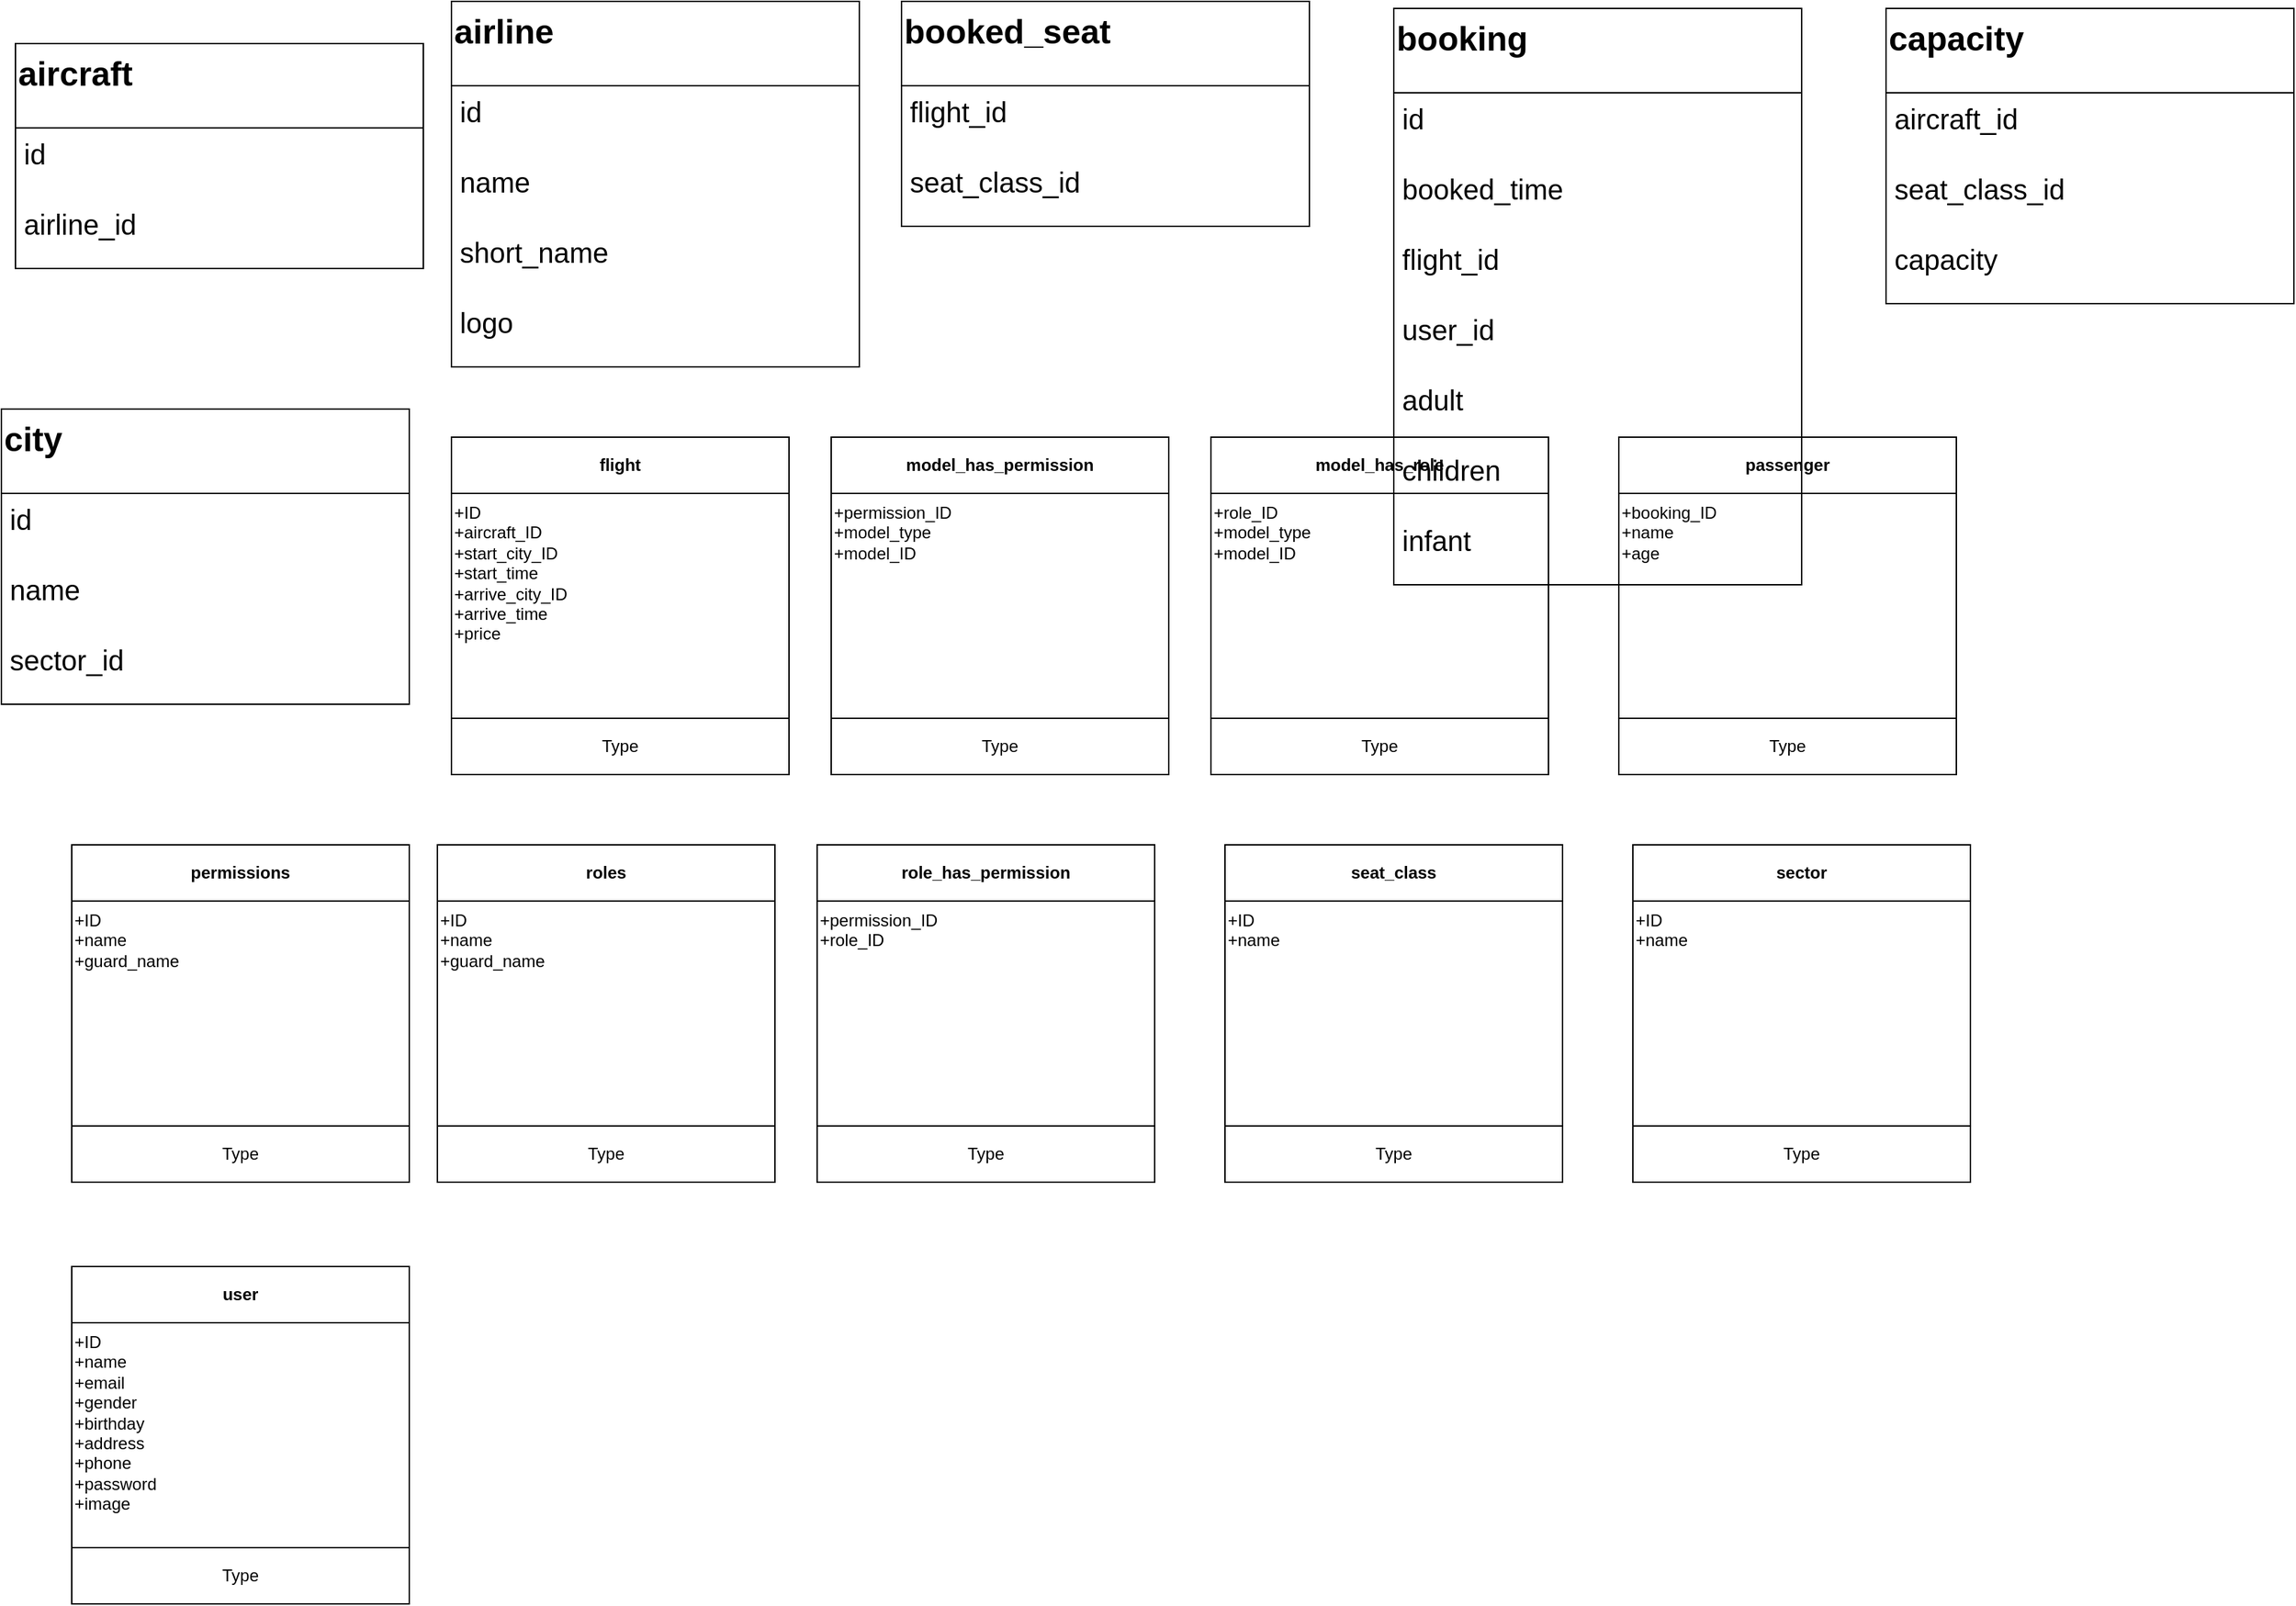 <mxfile version="14.7.4" type="github">
  <diagram id="SoRXDnjwO3ZmQfN1C3io" name="Page-1">
    <mxGraphModel dx="1929" dy="1149" grid="1" gridSize="10" guides="1" tooltips="1" connect="1" arrows="1" fold="1" page="1" pageScale="1" pageWidth="850" pageHeight="1100" math="0" shadow="0">
      <root>
        <mxCell id="0" />
        <mxCell id="1" parent="0" />
        <mxCell id="cjGhIyGhjkN-l4axuEIg-77" value="" style="whiteSpace=wrap;html=1;aspect=fixed;" vertex="1" parent="1">
          <mxGeometry x="930" y="360" width="240" height="240" as="geometry" />
        </mxCell>
        <mxCell id="cjGhIyGhjkN-l4axuEIg-78" value="model_has_role" style="text;html=1;fillColor=none;align=center;verticalAlign=middle;whiteSpace=wrap;rounded=0;fontStyle=1;strokeColor=#000000;" vertex="1" parent="1">
          <mxGeometry x="930" y="360" width="240" height="40" as="geometry" />
        </mxCell>
        <mxCell id="cjGhIyGhjkN-l4axuEIg-79" value="&lt;div&gt;+role_ID&lt;/div&gt;&lt;div&gt;+model_type&lt;/div&gt;&lt;div&gt;+model_ID&lt;br&gt;&lt;/div&gt;" style="text;html=1;strokeColor=none;fillColor=none;align=left;verticalAlign=top;whiteSpace=wrap;rounded=0;" vertex="1" parent="1">
          <mxGeometry x="930" y="400" width="240" height="160" as="geometry" />
        </mxCell>
        <mxCell id="cjGhIyGhjkN-l4axuEIg-80" value="&lt;div&gt;Type&lt;/div&gt;" style="text;html=1;fillColor=none;align=center;verticalAlign=middle;whiteSpace=wrap;rounded=0;strokeColor=#000000;" vertex="1" parent="1">
          <mxGeometry x="930" y="560" width="240" height="40" as="geometry" />
        </mxCell>
        <mxCell id="cjGhIyGhjkN-l4axuEIg-97" value="" style="whiteSpace=wrap;html=1;aspect=fixed;" vertex="1" parent="1">
          <mxGeometry x="390" y="360" width="240" height="240" as="geometry" />
        </mxCell>
        <mxCell id="cjGhIyGhjkN-l4axuEIg-98" value="flight" style="text;html=1;fillColor=none;align=center;verticalAlign=middle;whiteSpace=wrap;rounded=0;fontStyle=1;strokeColor=#000000;" vertex="1" parent="1">
          <mxGeometry x="390" y="360" width="240" height="40" as="geometry" />
        </mxCell>
        <mxCell id="cjGhIyGhjkN-l4axuEIg-99" value="&lt;div&gt;+ID&lt;/div&gt;&lt;div&gt;+aircraft_ID&lt;/div&gt;&lt;div&gt;+start_city_ID&lt;/div&gt;&lt;div&gt;+start_time&lt;/div&gt;&lt;div&gt;+arrive_city_ID&lt;/div&gt;&lt;div&gt;+arrive_time&lt;/div&gt;&lt;div&gt;+price&lt;br&gt;&lt;/div&gt;" style="text;html=1;strokeColor=none;fillColor=none;align=left;verticalAlign=top;whiteSpace=wrap;rounded=0;" vertex="1" parent="1">
          <mxGeometry x="390" y="400" width="240" height="160" as="geometry" />
        </mxCell>
        <mxCell id="cjGhIyGhjkN-l4axuEIg-100" value="&lt;div&gt;Type&lt;/div&gt;" style="text;html=1;fillColor=none;align=center;verticalAlign=middle;whiteSpace=wrap;rounded=0;strokeColor=#000000;" vertex="1" parent="1">
          <mxGeometry x="390" y="560" width="240" height="40" as="geometry" />
        </mxCell>
        <mxCell id="cjGhIyGhjkN-l4axuEIg-101" value="" style="whiteSpace=wrap;html=1;aspect=fixed;" vertex="1" parent="1">
          <mxGeometry x="660" y="360" width="240" height="240" as="geometry" />
        </mxCell>
        <mxCell id="cjGhIyGhjkN-l4axuEIg-102" value="model_has_permission" style="text;html=1;fillColor=none;align=center;verticalAlign=middle;whiteSpace=wrap;rounded=0;fontStyle=1;strokeColor=#000000;" vertex="1" parent="1">
          <mxGeometry x="660" y="360" width="240" height="40" as="geometry" />
        </mxCell>
        <mxCell id="cjGhIyGhjkN-l4axuEIg-103" value="&lt;div&gt;+permission_ID&lt;/div&gt;&lt;div&gt;+model_type&lt;/div&gt;&lt;div&gt;+model_ID&lt;br&gt;&lt;/div&gt;" style="text;html=1;strokeColor=none;fillColor=none;align=left;verticalAlign=top;whiteSpace=wrap;rounded=0;" vertex="1" parent="1">
          <mxGeometry x="660" y="400" width="240" height="160" as="geometry" />
        </mxCell>
        <mxCell id="cjGhIyGhjkN-l4axuEIg-104" value="&lt;div&gt;Type&lt;/div&gt;" style="text;html=1;fillColor=none;align=center;verticalAlign=middle;whiteSpace=wrap;rounded=0;strokeColor=#000000;" vertex="1" parent="1">
          <mxGeometry x="660" y="560" width="240" height="40" as="geometry" />
        </mxCell>
        <mxCell id="cjGhIyGhjkN-l4axuEIg-105" value="" style="whiteSpace=wrap;html=1;aspect=fixed;" vertex="1" parent="1">
          <mxGeometry x="1220" y="360" width="240" height="240" as="geometry" />
        </mxCell>
        <mxCell id="cjGhIyGhjkN-l4axuEIg-106" value="passenger" style="text;html=1;fillColor=none;align=center;verticalAlign=middle;whiteSpace=wrap;rounded=0;fontStyle=1;strokeColor=#000000;" vertex="1" parent="1">
          <mxGeometry x="1220" y="360" width="240" height="40" as="geometry" />
        </mxCell>
        <mxCell id="cjGhIyGhjkN-l4axuEIg-107" value="&lt;div&gt;+booking_ID&lt;/div&gt;&lt;div&gt;+name&lt;/div&gt;&lt;div&gt;+age&lt;/div&gt;" style="text;html=1;strokeColor=none;fillColor=none;align=left;verticalAlign=top;whiteSpace=wrap;rounded=0;" vertex="1" parent="1">
          <mxGeometry x="1220" y="400" width="240" height="160" as="geometry" />
        </mxCell>
        <mxCell id="cjGhIyGhjkN-l4axuEIg-108" value="&lt;div&gt;Type&lt;/div&gt;" style="text;html=1;fillColor=none;align=center;verticalAlign=middle;whiteSpace=wrap;rounded=0;strokeColor=#000000;" vertex="1" parent="1">
          <mxGeometry x="1220" y="560" width="240" height="40" as="geometry" />
        </mxCell>
        <mxCell id="cjGhIyGhjkN-l4axuEIg-109" value="" style="whiteSpace=wrap;html=1;aspect=fixed;" vertex="1" parent="1">
          <mxGeometry x="120" y="650" width="240" height="240" as="geometry" />
        </mxCell>
        <mxCell id="cjGhIyGhjkN-l4axuEIg-110" value="permissions" style="text;html=1;fillColor=none;align=center;verticalAlign=middle;whiteSpace=wrap;rounded=0;fontStyle=1;strokeColor=#000000;" vertex="1" parent="1">
          <mxGeometry x="120" y="650" width="240" height="40" as="geometry" />
        </mxCell>
        <mxCell id="cjGhIyGhjkN-l4axuEIg-111" value="&lt;div&gt;+ID&lt;/div&gt;&lt;div&gt;+name&lt;/div&gt;&lt;div&gt;+guard_name&lt;/div&gt;" style="text;html=1;strokeColor=none;fillColor=none;align=left;verticalAlign=top;whiteSpace=wrap;rounded=0;" vertex="1" parent="1">
          <mxGeometry x="120" y="690" width="240" height="160" as="geometry" />
        </mxCell>
        <mxCell id="cjGhIyGhjkN-l4axuEIg-112" value="&lt;div&gt;Type&lt;/div&gt;" style="text;html=1;fillColor=none;align=center;verticalAlign=middle;whiteSpace=wrap;rounded=0;strokeColor=#000000;" vertex="1" parent="1">
          <mxGeometry x="120" y="850" width="240" height="40" as="geometry" />
        </mxCell>
        <mxCell id="cjGhIyGhjkN-l4axuEIg-113" value="" style="whiteSpace=wrap;html=1;aspect=fixed;" vertex="1" parent="1">
          <mxGeometry x="380" y="650" width="240" height="240" as="geometry" />
        </mxCell>
        <mxCell id="cjGhIyGhjkN-l4axuEIg-114" value="roles" style="text;html=1;fillColor=none;align=center;verticalAlign=middle;whiteSpace=wrap;rounded=0;fontStyle=1;strokeColor=#000000;" vertex="1" parent="1">
          <mxGeometry x="380" y="650" width="240" height="40" as="geometry" />
        </mxCell>
        <mxCell id="cjGhIyGhjkN-l4axuEIg-115" value="&lt;div&gt;+ID&lt;/div&gt;&lt;div&gt;+name&lt;/div&gt;&lt;div&gt;+guard_name&lt;br&gt;&lt;/div&gt;" style="text;html=1;strokeColor=none;fillColor=none;align=left;verticalAlign=top;whiteSpace=wrap;rounded=0;" vertex="1" parent="1">
          <mxGeometry x="380" y="690" width="240" height="160" as="geometry" />
        </mxCell>
        <mxCell id="cjGhIyGhjkN-l4axuEIg-116" value="&lt;div&gt;Type&lt;/div&gt;" style="text;html=1;fillColor=none;align=center;verticalAlign=middle;whiteSpace=wrap;rounded=0;strokeColor=#000000;" vertex="1" parent="1">
          <mxGeometry x="380" y="850" width="240" height="40" as="geometry" />
        </mxCell>
        <mxCell id="cjGhIyGhjkN-l4axuEIg-117" value="" style="whiteSpace=wrap;html=1;aspect=fixed;" vertex="1" parent="1">
          <mxGeometry x="650" y="650" width="240" height="240" as="geometry" />
        </mxCell>
        <mxCell id="cjGhIyGhjkN-l4axuEIg-118" value="role_has_permission" style="text;html=1;fillColor=none;align=center;verticalAlign=middle;whiteSpace=wrap;rounded=0;fontStyle=1;strokeColor=#000000;" vertex="1" parent="1">
          <mxGeometry x="650" y="650" width="240" height="40" as="geometry" />
        </mxCell>
        <mxCell id="cjGhIyGhjkN-l4axuEIg-119" value="&lt;div&gt;+permission_ID&lt;/div&gt;&lt;div&gt;+role_ID&lt;br&gt;&lt;/div&gt;" style="text;html=1;strokeColor=none;fillColor=none;align=left;verticalAlign=top;whiteSpace=wrap;rounded=0;" vertex="1" parent="1">
          <mxGeometry x="650" y="690" width="240" height="160" as="geometry" />
        </mxCell>
        <mxCell id="cjGhIyGhjkN-l4axuEIg-120" value="&lt;div&gt;Type&lt;/div&gt;" style="text;html=1;fillColor=none;align=center;verticalAlign=middle;whiteSpace=wrap;rounded=0;strokeColor=#000000;" vertex="1" parent="1">
          <mxGeometry x="650" y="850" width="240" height="40" as="geometry" />
        </mxCell>
        <mxCell id="cjGhIyGhjkN-l4axuEIg-121" value="" style="whiteSpace=wrap;html=1;aspect=fixed;" vertex="1" parent="1">
          <mxGeometry x="940" y="650" width="240" height="240" as="geometry" />
        </mxCell>
        <mxCell id="cjGhIyGhjkN-l4axuEIg-122" value="seat_class" style="text;html=1;fillColor=none;align=center;verticalAlign=middle;whiteSpace=wrap;rounded=0;fontStyle=1;strokeColor=#000000;" vertex="1" parent="1">
          <mxGeometry x="940" y="650" width="240" height="40" as="geometry" />
        </mxCell>
        <mxCell id="cjGhIyGhjkN-l4axuEIg-123" value="&lt;div&gt;+ID&lt;/div&gt;&lt;div&gt;+name&lt;br&gt;&lt;/div&gt;" style="text;html=1;strokeColor=none;fillColor=none;align=left;verticalAlign=top;whiteSpace=wrap;rounded=0;" vertex="1" parent="1">
          <mxGeometry x="940" y="690" width="240" height="160" as="geometry" />
        </mxCell>
        <mxCell id="cjGhIyGhjkN-l4axuEIg-124" value="&lt;div&gt;Type&lt;/div&gt;" style="text;html=1;fillColor=none;align=center;verticalAlign=middle;whiteSpace=wrap;rounded=0;strokeColor=#000000;" vertex="1" parent="1">
          <mxGeometry x="940" y="850" width="240" height="40" as="geometry" />
        </mxCell>
        <mxCell id="cjGhIyGhjkN-l4axuEIg-125" value="" style="whiteSpace=wrap;html=1;aspect=fixed;" vertex="1" parent="1">
          <mxGeometry x="1230" y="650" width="240" height="240" as="geometry" />
        </mxCell>
        <mxCell id="cjGhIyGhjkN-l4axuEIg-126" value="sector" style="text;html=1;fillColor=none;align=center;verticalAlign=middle;whiteSpace=wrap;rounded=0;fontStyle=1;strokeColor=#000000;" vertex="1" parent="1">
          <mxGeometry x="1230" y="650" width="240" height="40" as="geometry" />
        </mxCell>
        <mxCell id="cjGhIyGhjkN-l4axuEIg-127" value="&lt;div&gt;+ID&lt;/div&gt;&lt;div&gt;+name&lt;br&gt;&lt;/div&gt;" style="text;html=1;strokeColor=none;fillColor=none;align=left;verticalAlign=top;whiteSpace=wrap;rounded=0;" vertex="1" parent="1">
          <mxGeometry x="1230" y="690" width="240" height="160" as="geometry" />
        </mxCell>
        <mxCell id="cjGhIyGhjkN-l4axuEIg-128" value="&lt;div&gt;Type&lt;/div&gt;" style="text;html=1;fillColor=none;align=center;verticalAlign=middle;whiteSpace=wrap;rounded=0;strokeColor=#000000;" vertex="1" parent="1">
          <mxGeometry x="1230" y="850" width="240" height="40" as="geometry" />
        </mxCell>
        <mxCell id="cjGhIyGhjkN-l4axuEIg-129" value="" style="whiteSpace=wrap;html=1;aspect=fixed;" vertex="1" parent="1">
          <mxGeometry x="120" y="950" width="240" height="240" as="geometry" />
        </mxCell>
        <mxCell id="cjGhIyGhjkN-l4axuEIg-130" value="user" style="text;html=1;fillColor=none;align=center;verticalAlign=middle;whiteSpace=wrap;rounded=0;fontStyle=1;strokeColor=#000000;" vertex="1" parent="1">
          <mxGeometry x="120" y="950" width="240" height="40" as="geometry" />
        </mxCell>
        <mxCell id="cjGhIyGhjkN-l4axuEIg-131" value="&lt;div&gt;+ID&lt;/div&gt;&lt;div&gt;+name&lt;/div&gt;&lt;div&gt;+email&lt;/div&gt;&lt;div&gt;+gender&lt;/div&gt;&lt;div&gt;+birthday&lt;/div&gt;&lt;div&gt;+address&lt;/div&gt;&lt;div&gt;+phone&lt;/div&gt;&lt;div&gt;+password&lt;/div&gt;&lt;div&gt;+image&lt;br&gt;&lt;/div&gt;" style="text;html=1;strokeColor=none;fillColor=none;align=left;verticalAlign=top;whiteSpace=wrap;rounded=0;" vertex="1" parent="1">
          <mxGeometry x="120" y="990" width="240" height="160" as="geometry" />
        </mxCell>
        <mxCell id="cjGhIyGhjkN-l4axuEIg-132" value="&lt;div&gt;Type&lt;/div&gt;" style="text;html=1;fillColor=none;align=center;verticalAlign=middle;whiteSpace=wrap;rounded=0;strokeColor=#000000;" vertex="1" parent="1">
          <mxGeometry x="120" y="1150" width="240" height="40" as="geometry" />
        </mxCell>
        <mxCell id="cjGhIyGhjkN-l4axuEIg-139" value="aircraft" style="swimlane;fontStyle=1;childLayout=stackLayout;horizontal=1;startSize=60;horizontalStack=0;resizeParent=1;resizeParentMax=0;resizeLast=0;collapsible=1;marginBottom=0;fontSize=24;strokeColor=#000000;align=left;verticalAlign=top;" vertex="1" parent="1">
          <mxGeometry x="80" y="80" width="290" height="160" as="geometry">
            <mxRectangle x="550" y="930" width="110" height="60" as="alternateBounds" />
          </mxGeometry>
        </mxCell>
        <mxCell id="cjGhIyGhjkN-l4axuEIg-140" value="id" style="text;strokeColor=none;fillColor=none;align=left;verticalAlign=top;spacingLeft=4;spacingRight=4;overflow=hidden;rotatable=0;points=[[0,0.5],[1,0.5]];portConstraint=eastwest;fontSize=20;" vertex="1" parent="cjGhIyGhjkN-l4axuEIg-139">
          <mxGeometry y="60" width="290" height="50" as="geometry" />
        </mxCell>
        <mxCell id="cjGhIyGhjkN-l4axuEIg-141" value="airline_id" style="text;strokeColor=none;fillColor=none;align=left;verticalAlign=top;spacingLeft=4;spacingRight=4;overflow=hidden;rotatable=0;points=[[0,0.5],[1,0.5]];portConstraint=eastwest;fontSize=20;" vertex="1" parent="cjGhIyGhjkN-l4axuEIg-139">
          <mxGeometry y="110" width="290" height="50" as="geometry" />
        </mxCell>
        <mxCell id="cjGhIyGhjkN-l4axuEIg-152" value="airline" style="swimlane;fontStyle=1;childLayout=stackLayout;horizontal=1;startSize=60;horizontalStack=0;resizeParent=1;resizeParentMax=0;resizeLast=0;collapsible=1;marginBottom=0;fontSize=24;strokeColor=#000000;align=left;verticalAlign=top;" vertex="1" parent="1">
          <mxGeometry x="390" y="50" width="290" height="260" as="geometry">
            <mxRectangle x="550" y="930" width="110" height="60" as="alternateBounds" />
          </mxGeometry>
        </mxCell>
        <mxCell id="cjGhIyGhjkN-l4axuEIg-153" value="id" style="text;strokeColor=none;fillColor=none;align=left;verticalAlign=top;spacingLeft=4;spacingRight=4;overflow=hidden;rotatable=0;points=[[0,0.5],[1,0.5]];portConstraint=eastwest;fontSize=20;" vertex="1" parent="cjGhIyGhjkN-l4axuEIg-152">
          <mxGeometry y="60" width="290" height="50" as="geometry" />
        </mxCell>
        <mxCell id="cjGhIyGhjkN-l4axuEIg-154" value="name" style="text;strokeColor=none;fillColor=none;align=left;verticalAlign=top;spacingLeft=4;spacingRight=4;overflow=hidden;rotatable=0;points=[[0,0.5],[1,0.5]];portConstraint=eastwest;fontSize=20;" vertex="1" parent="cjGhIyGhjkN-l4axuEIg-152">
          <mxGeometry y="110" width="290" height="50" as="geometry" />
        </mxCell>
        <mxCell id="cjGhIyGhjkN-l4axuEIg-155" value="short_name" style="text;strokeColor=none;fillColor=none;align=left;verticalAlign=top;spacingLeft=4;spacingRight=4;overflow=hidden;rotatable=0;points=[[0,0.5],[1,0.5]];portConstraint=eastwest;fontSize=20;" vertex="1" parent="cjGhIyGhjkN-l4axuEIg-152">
          <mxGeometry y="160" width="290" height="50" as="geometry" />
        </mxCell>
        <mxCell id="cjGhIyGhjkN-l4axuEIg-156" value="logo" style="text;strokeColor=none;fillColor=none;align=left;verticalAlign=top;spacingLeft=4;spacingRight=4;overflow=hidden;rotatable=0;points=[[0,0.5],[1,0.5]];portConstraint=eastwest;fontSize=20;" vertex="1" parent="cjGhIyGhjkN-l4axuEIg-152">
          <mxGeometry y="210" width="290" height="50" as="geometry" />
        </mxCell>
        <mxCell id="cjGhIyGhjkN-l4axuEIg-157" value="booked_seat" style="swimlane;fontStyle=1;childLayout=stackLayout;horizontal=1;startSize=60;horizontalStack=0;resizeParent=1;resizeParentMax=0;resizeLast=0;collapsible=1;marginBottom=0;fontSize=24;strokeColor=#000000;align=left;verticalAlign=top;" vertex="1" parent="1">
          <mxGeometry x="710" y="50" width="290" height="160" as="geometry">
            <mxRectangle x="550" y="930" width="110" height="60" as="alternateBounds" />
          </mxGeometry>
        </mxCell>
        <mxCell id="cjGhIyGhjkN-l4axuEIg-158" value="flight_id" style="text;strokeColor=none;fillColor=none;align=left;verticalAlign=top;spacingLeft=4;spacingRight=4;overflow=hidden;rotatable=0;points=[[0,0.5],[1,0.5]];portConstraint=eastwest;fontSize=20;" vertex="1" parent="cjGhIyGhjkN-l4axuEIg-157">
          <mxGeometry y="60" width="290" height="50" as="geometry" />
        </mxCell>
        <mxCell id="cjGhIyGhjkN-l4axuEIg-159" value="seat_class_id" style="text;strokeColor=none;fillColor=none;align=left;verticalAlign=top;spacingLeft=4;spacingRight=4;overflow=hidden;rotatable=0;points=[[0,0.5],[1,0.5]];portConstraint=eastwest;fontSize=20;" vertex="1" parent="cjGhIyGhjkN-l4axuEIg-157">
          <mxGeometry y="110" width="290" height="50" as="geometry" />
        </mxCell>
        <mxCell id="cjGhIyGhjkN-l4axuEIg-160" value="booking" style="swimlane;fontStyle=1;childLayout=stackLayout;horizontal=1;startSize=60;horizontalStack=0;resizeParent=1;resizeParentMax=0;resizeLast=0;collapsible=1;marginBottom=0;fontSize=24;strokeColor=#000000;align=left;verticalAlign=top;" vertex="1" parent="1">
          <mxGeometry x="1060" y="55" width="290" height="410" as="geometry">
            <mxRectangle x="550" y="930" width="110" height="60" as="alternateBounds" />
          </mxGeometry>
        </mxCell>
        <mxCell id="cjGhIyGhjkN-l4axuEIg-161" value="id" style="text;strokeColor=none;fillColor=none;align=left;verticalAlign=top;spacingLeft=4;spacingRight=4;overflow=hidden;rotatable=0;points=[[0,0.5],[1,0.5]];portConstraint=eastwest;fontSize=20;" vertex="1" parent="cjGhIyGhjkN-l4axuEIg-160">
          <mxGeometry y="60" width="290" height="50" as="geometry" />
        </mxCell>
        <mxCell id="cjGhIyGhjkN-l4axuEIg-162" value="booked_time" style="text;strokeColor=none;fillColor=none;align=left;verticalAlign=top;spacingLeft=4;spacingRight=4;overflow=hidden;rotatable=0;points=[[0,0.5],[1,0.5]];portConstraint=eastwest;fontSize=20;" vertex="1" parent="cjGhIyGhjkN-l4axuEIg-160">
          <mxGeometry y="110" width="290" height="50" as="geometry" />
        </mxCell>
        <mxCell id="cjGhIyGhjkN-l4axuEIg-163" value="flight_id" style="text;strokeColor=none;fillColor=none;align=left;verticalAlign=top;spacingLeft=4;spacingRight=4;overflow=hidden;rotatable=0;points=[[0,0.5],[1,0.5]];portConstraint=eastwest;fontSize=20;" vertex="1" parent="cjGhIyGhjkN-l4axuEIg-160">
          <mxGeometry y="160" width="290" height="50" as="geometry" />
        </mxCell>
        <mxCell id="cjGhIyGhjkN-l4axuEIg-164" value="user_id" style="text;strokeColor=none;fillColor=none;align=left;verticalAlign=top;spacingLeft=4;spacingRight=4;overflow=hidden;rotatable=0;points=[[0,0.5],[1,0.5]];portConstraint=eastwest;fontSize=20;" vertex="1" parent="cjGhIyGhjkN-l4axuEIg-160">
          <mxGeometry y="210" width="290" height="50" as="geometry" />
        </mxCell>
        <mxCell id="cjGhIyGhjkN-l4axuEIg-165" value="adult" style="text;strokeColor=none;fillColor=none;align=left;verticalAlign=top;spacingLeft=4;spacingRight=4;overflow=hidden;rotatable=0;points=[[0,0.5],[1,0.5]];portConstraint=eastwest;fontSize=20;" vertex="1" parent="cjGhIyGhjkN-l4axuEIg-160">
          <mxGeometry y="260" width="290" height="50" as="geometry" />
        </mxCell>
        <mxCell id="cjGhIyGhjkN-l4axuEIg-166" value="children" style="text;strokeColor=none;fillColor=none;align=left;verticalAlign=top;spacingLeft=4;spacingRight=4;overflow=hidden;rotatable=0;points=[[0,0.5],[1,0.5]];portConstraint=eastwest;fontSize=20;" vertex="1" parent="cjGhIyGhjkN-l4axuEIg-160">
          <mxGeometry y="310" width="290" height="50" as="geometry" />
        </mxCell>
        <mxCell id="cjGhIyGhjkN-l4axuEIg-167" value="infant" style="text;strokeColor=none;fillColor=none;align=left;verticalAlign=top;spacingLeft=4;spacingRight=4;overflow=hidden;rotatable=0;points=[[0,0.5],[1,0.5]];portConstraint=eastwest;fontSize=20;" vertex="1" parent="cjGhIyGhjkN-l4axuEIg-160">
          <mxGeometry y="360" width="290" height="50" as="geometry" />
        </mxCell>
        <mxCell id="cjGhIyGhjkN-l4axuEIg-168" value="capacity" style="swimlane;fontStyle=1;childLayout=stackLayout;horizontal=1;startSize=60;horizontalStack=0;resizeParent=1;resizeParentMax=0;resizeLast=0;collapsible=1;marginBottom=0;fontSize=24;strokeColor=#000000;align=left;verticalAlign=top;" vertex="1" parent="1">
          <mxGeometry x="1410" y="55" width="290" height="210" as="geometry">
            <mxRectangle x="550" y="930" width="110" height="60" as="alternateBounds" />
          </mxGeometry>
        </mxCell>
        <mxCell id="cjGhIyGhjkN-l4axuEIg-169" value="aircraft_id" style="text;strokeColor=none;fillColor=none;align=left;verticalAlign=top;spacingLeft=4;spacingRight=4;overflow=hidden;rotatable=0;points=[[0,0.5],[1,0.5]];portConstraint=eastwest;fontSize=20;" vertex="1" parent="cjGhIyGhjkN-l4axuEIg-168">
          <mxGeometry y="60" width="290" height="50" as="geometry" />
        </mxCell>
        <mxCell id="cjGhIyGhjkN-l4axuEIg-170" value="seat_class_id" style="text;strokeColor=none;fillColor=none;align=left;verticalAlign=top;spacingLeft=4;spacingRight=4;overflow=hidden;rotatable=0;points=[[0,0.5],[1,0.5]];portConstraint=eastwest;fontSize=20;" vertex="1" parent="cjGhIyGhjkN-l4axuEIg-168">
          <mxGeometry y="110" width="290" height="50" as="geometry" />
        </mxCell>
        <mxCell id="cjGhIyGhjkN-l4axuEIg-171" value="capacity" style="text;strokeColor=none;fillColor=none;align=left;verticalAlign=top;spacingLeft=4;spacingRight=4;overflow=hidden;rotatable=0;points=[[0,0.5],[1,0.5]];portConstraint=eastwest;fontSize=20;" vertex="1" parent="cjGhIyGhjkN-l4axuEIg-168">
          <mxGeometry y="160" width="290" height="50" as="geometry" />
        </mxCell>
        <mxCell id="cjGhIyGhjkN-l4axuEIg-172" value="city" style="swimlane;fontStyle=1;childLayout=stackLayout;horizontal=1;startSize=60;horizontalStack=0;resizeParent=1;resizeParentMax=0;resizeLast=0;collapsible=1;marginBottom=0;fontSize=24;strokeColor=#000000;align=left;verticalAlign=top;" vertex="1" parent="1">
          <mxGeometry x="70" y="340" width="290" height="210" as="geometry">
            <mxRectangle x="550" y="930" width="110" height="60" as="alternateBounds" />
          </mxGeometry>
        </mxCell>
        <mxCell id="cjGhIyGhjkN-l4axuEIg-173" value="id" style="text;strokeColor=none;fillColor=none;align=left;verticalAlign=top;spacingLeft=4;spacingRight=4;overflow=hidden;rotatable=0;points=[[0,0.5],[1,0.5]];portConstraint=eastwest;fontSize=20;" vertex="1" parent="cjGhIyGhjkN-l4axuEIg-172">
          <mxGeometry y="60" width="290" height="50" as="geometry" />
        </mxCell>
        <mxCell id="cjGhIyGhjkN-l4axuEIg-174" value="name" style="text;strokeColor=none;fillColor=none;align=left;verticalAlign=top;spacingLeft=4;spacingRight=4;overflow=hidden;rotatable=0;points=[[0,0.5],[1,0.5]];portConstraint=eastwest;fontSize=20;" vertex="1" parent="cjGhIyGhjkN-l4axuEIg-172">
          <mxGeometry y="110" width="290" height="50" as="geometry" />
        </mxCell>
        <mxCell id="cjGhIyGhjkN-l4axuEIg-175" value="sector_id" style="text;strokeColor=none;fillColor=none;align=left;verticalAlign=top;spacingLeft=4;spacingRight=4;overflow=hidden;rotatable=0;points=[[0,0.5],[1,0.5]];portConstraint=eastwest;fontSize=20;" vertex="1" parent="cjGhIyGhjkN-l4axuEIg-172">
          <mxGeometry y="160" width="290" height="50" as="geometry" />
        </mxCell>
      </root>
    </mxGraphModel>
  </diagram>
</mxfile>
